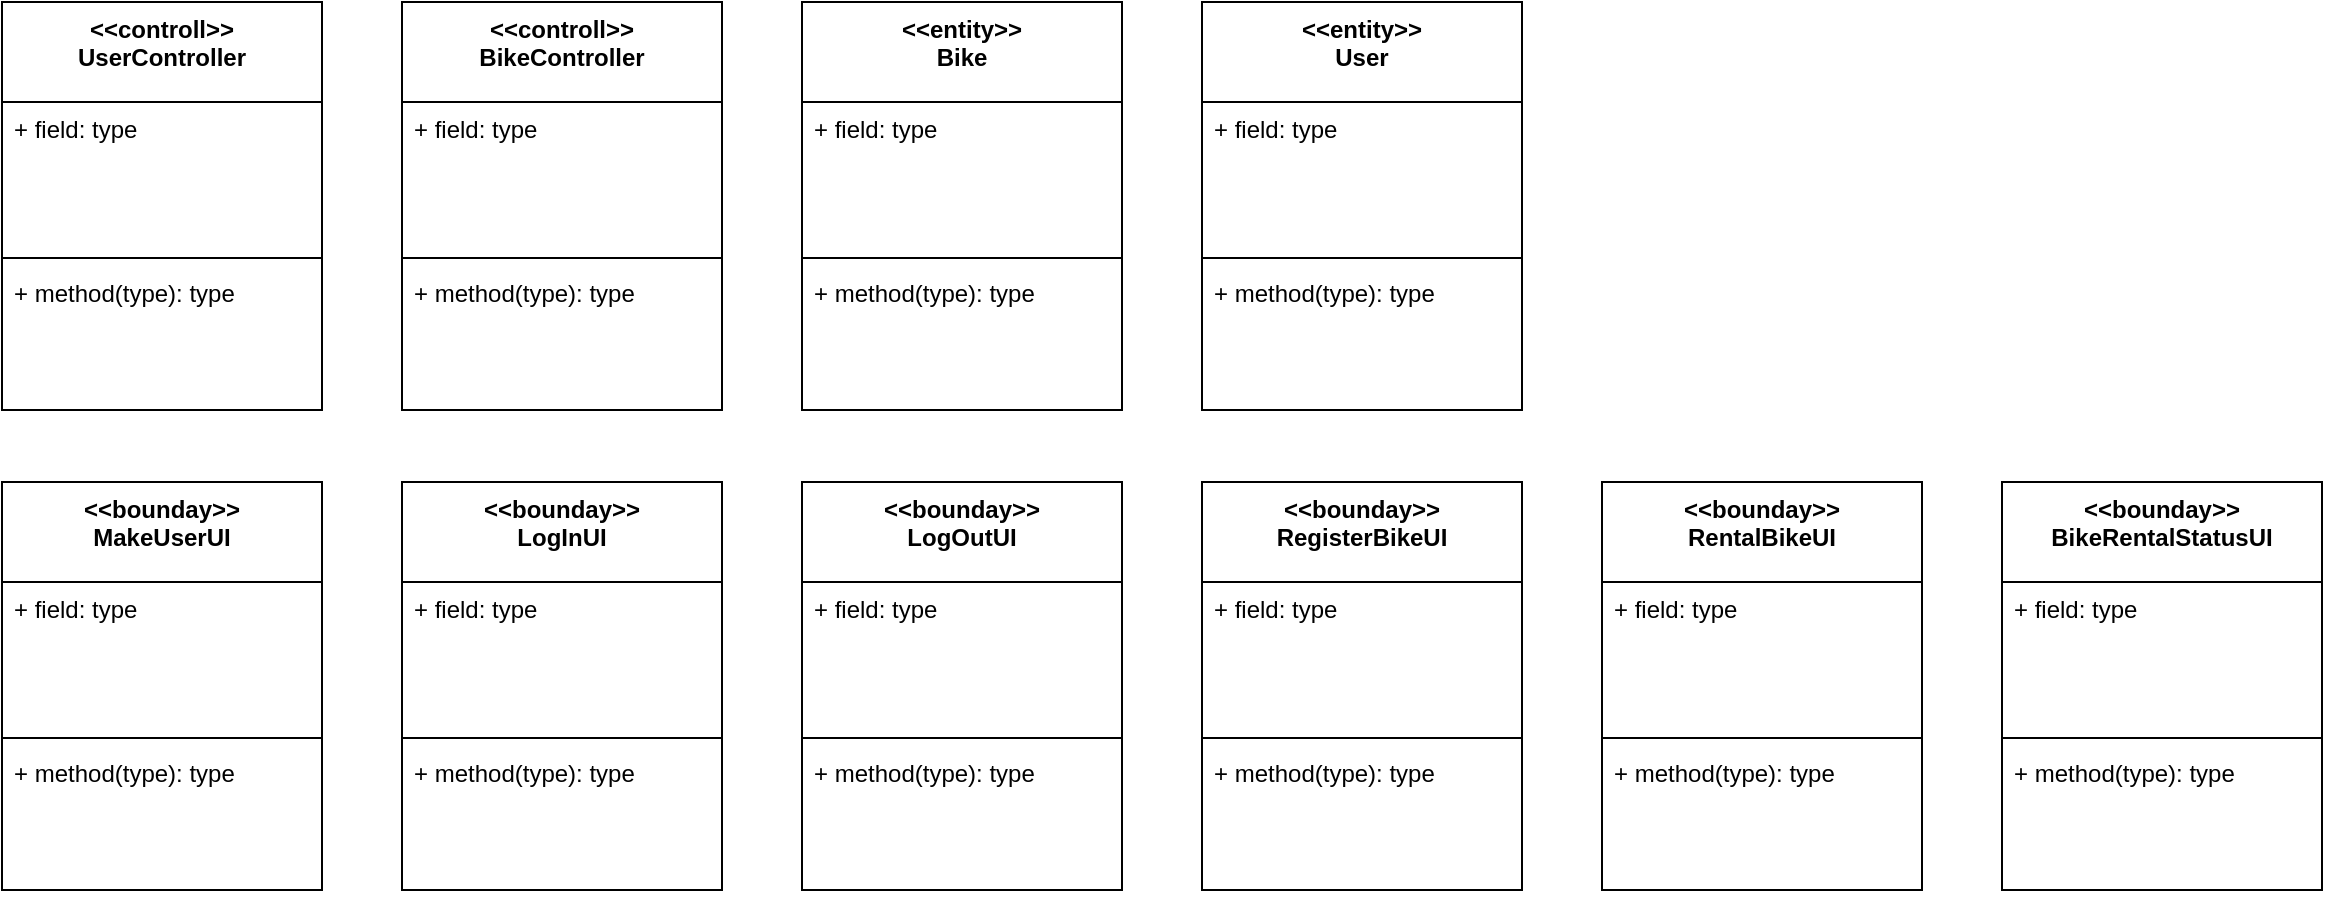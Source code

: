 <mxfile version="27.0.6">
  <diagram name="페이지-1" id="3pHCtD_cYr_nuvRxcvZz">
    <mxGraphModel dx="1306" dy="773" grid="1" gridSize="10" guides="1" tooltips="1" connect="1" arrows="1" fold="1" page="1" pageScale="1" pageWidth="1169" pageHeight="827" math="0" shadow="0">
      <root>
        <mxCell id="0" />
        <mxCell id="1" parent="0" />
        <mxCell id="Qvv73ghP7qG-29LPeC-G-1" value="&amp;lt;&amp;lt;controll&amp;gt;&amp;gt;&lt;div&gt;&lt;div&gt;&lt;div&gt;UserController&lt;/div&gt;&lt;/div&gt;&lt;/div&gt;" style="swimlane;fontStyle=1;align=center;verticalAlign=top;childLayout=stackLayout;horizontal=1;startSize=50;horizontalStack=0;resizeParent=1;resizeParentMax=0;resizeLast=0;collapsible=1;marginBottom=0;whiteSpace=wrap;html=1;" parent="1" vertex="1">
          <mxGeometry x="40" y="40" width="160" height="204" as="geometry">
            <mxRectangle x="50" y="40" width="110" height="60" as="alternateBounds" />
          </mxGeometry>
        </mxCell>
        <mxCell id="Qvv73ghP7qG-29LPeC-G-2" value="+ field: type" style="text;strokeColor=none;fillColor=none;align=left;verticalAlign=top;spacingLeft=4;spacingRight=4;overflow=hidden;rotatable=0;points=[[0,0.5],[1,0.5]];portConstraint=eastwest;whiteSpace=wrap;html=1;" parent="Qvv73ghP7qG-29LPeC-G-1" vertex="1">
          <mxGeometry y="50" width="160" height="74" as="geometry" />
        </mxCell>
        <mxCell id="Qvv73ghP7qG-29LPeC-G-3" value="" style="line;strokeWidth=1;fillColor=none;align=left;verticalAlign=middle;spacingTop=-1;spacingLeft=3;spacingRight=3;rotatable=0;labelPosition=right;points=[];portConstraint=eastwest;strokeColor=inherit;" parent="Qvv73ghP7qG-29LPeC-G-1" vertex="1">
          <mxGeometry y="124" width="160" height="8" as="geometry" />
        </mxCell>
        <mxCell id="Qvv73ghP7qG-29LPeC-G-4" value="+ method(type): type" style="text;strokeColor=none;fillColor=none;align=left;verticalAlign=top;spacingLeft=4;spacingRight=4;overflow=hidden;rotatable=0;points=[[0,0.5],[1,0.5]];portConstraint=eastwest;whiteSpace=wrap;html=1;" parent="Qvv73ghP7qG-29LPeC-G-1" vertex="1">
          <mxGeometry y="132" width="160" height="72" as="geometry" />
        </mxCell>
        <mxCell id="Qvv73ghP7qG-29LPeC-G-13" value="&amp;lt;&amp;lt;controll&amp;gt;&amp;gt;&lt;div&gt;&lt;div&gt;&lt;div&gt;BikeController&lt;/div&gt;&lt;/div&gt;&lt;/div&gt;" style="swimlane;fontStyle=1;align=center;verticalAlign=top;childLayout=stackLayout;horizontal=1;startSize=50;horizontalStack=0;resizeParent=1;resizeParentMax=0;resizeLast=0;collapsible=1;marginBottom=0;whiteSpace=wrap;html=1;" parent="1" vertex="1">
          <mxGeometry x="240" y="40" width="160" height="204" as="geometry">
            <mxRectangle x="50" y="40" width="110" height="60" as="alternateBounds" />
          </mxGeometry>
        </mxCell>
        <mxCell id="Qvv73ghP7qG-29LPeC-G-14" value="+ field: type" style="text;strokeColor=none;fillColor=none;align=left;verticalAlign=top;spacingLeft=4;spacingRight=4;overflow=hidden;rotatable=0;points=[[0,0.5],[1,0.5]];portConstraint=eastwest;whiteSpace=wrap;html=1;" parent="Qvv73ghP7qG-29LPeC-G-13" vertex="1">
          <mxGeometry y="50" width="160" height="74" as="geometry" />
        </mxCell>
        <mxCell id="Qvv73ghP7qG-29LPeC-G-15" value="" style="line;strokeWidth=1;fillColor=none;align=left;verticalAlign=middle;spacingTop=-1;spacingLeft=3;spacingRight=3;rotatable=0;labelPosition=right;points=[];portConstraint=eastwest;strokeColor=inherit;" parent="Qvv73ghP7qG-29LPeC-G-13" vertex="1">
          <mxGeometry y="124" width="160" height="8" as="geometry" />
        </mxCell>
        <mxCell id="Qvv73ghP7qG-29LPeC-G-16" value="+ method(type): type" style="text;strokeColor=none;fillColor=none;align=left;verticalAlign=top;spacingLeft=4;spacingRight=4;overflow=hidden;rotatable=0;points=[[0,0.5],[1,0.5]];portConstraint=eastwest;whiteSpace=wrap;html=1;" parent="Qvv73ghP7qG-29LPeC-G-13" vertex="1">
          <mxGeometry y="132" width="160" height="72" as="geometry" />
        </mxCell>
        <mxCell id="Qvv73ghP7qG-29LPeC-G-18" value="&amp;lt;&amp;lt;bounday&amp;gt;&amp;gt;&lt;div&gt;&lt;div&gt;&lt;div&gt;MakeUserUI&lt;/div&gt;&lt;/div&gt;&lt;/div&gt;" style="swimlane;fontStyle=1;align=center;verticalAlign=top;childLayout=stackLayout;horizontal=1;startSize=50;horizontalStack=0;resizeParent=1;resizeParentMax=0;resizeLast=0;collapsible=1;marginBottom=0;whiteSpace=wrap;html=1;" parent="1" vertex="1">
          <mxGeometry x="40" y="280" width="160" height="204" as="geometry">
            <mxRectangle x="50" y="40" width="110" height="60" as="alternateBounds" />
          </mxGeometry>
        </mxCell>
        <mxCell id="Qvv73ghP7qG-29LPeC-G-19" value="+ field: type" style="text;strokeColor=none;fillColor=none;align=left;verticalAlign=top;spacingLeft=4;spacingRight=4;overflow=hidden;rotatable=0;points=[[0,0.5],[1,0.5]];portConstraint=eastwest;whiteSpace=wrap;html=1;" parent="Qvv73ghP7qG-29LPeC-G-18" vertex="1">
          <mxGeometry y="50" width="160" height="74" as="geometry" />
        </mxCell>
        <mxCell id="Qvv73ghP7qG-29LPeC-G-20" value="" style="line;strokeWidth=1;fillColor=none;align=left;verticalAlign=middle;spacingTop=-1;spacingLeft=3;spacingRight=3;rotatable=0;labelPosition=right;points=[];portConstraint=eastwest;strokeColor=inherit;" parent="Qvv73ghP7qG-29LPeC-G-18" vertex="1">
          <mxGeometry y="124" width="160" height="8" as="geometry" />
        </mxCell>
        <mxCell id="Qvv73ghP7qG-29LPeC-G-21" value="+ method(type): type" style="text;strokeColor=none;fillColor=none;align=left;verticalAlign=top;spacingLeft=4;spacingRight=4;overflow=hidden;rotatable=0;points=[[0,0.5],[1,0.5]];portConstraint=eastwest;whiteSpace=wrap;html=1;" parent="Qvv73ghP7qG-29LPeC-G-18" vertex="1">
          <mxGeometry y="132" width="160" height="72" as="geometry" />
        </mxCell>
        <mxCell id="Qvv73ghP7qG-29LPeC-G-22" value="&amp;lt;&amp;lt;bounday&amp;gt;&amp;gt;&lt;div&gt;&lt;div&gt;&lt;div&gt;LogInUI&lt;/div&gt;&lt;/div&gt;&lt;/div&gt;" style="swimlane;fontStyle=1;align=center;verticalAlign=top;childLayout=stackLayout;horizontal=1;startSize=50;horizontalStack=0;resizeParent=1;resizeParentMax=0;resizeLast=0;collapsible=1;marginBottom=0;whiteSpace=wrap;html=1;" parent="1" vertex="1">
          <mxGeometry x="240" y="280" width="160" height="204" as="geometry">
            <mxRectangle x="50" y="40" width="110" height="60" as="alternateBounds" />
          </mxGeometry>
        </mxCell>
        <mxCell id="Qvv73ghP7qG-29LPeC-G-23" value="+ field: type" style="text;strokeColor=none;fillColor=none;align=left;verticalAlign=top;spacingLeft=4;spacingRight=4;overflow=hidden;rotatable=0;points=[[0,0.5],[1,0.5]];portConstraint=eastwest;whiteSpace=wrap;html=1;" parent="Qvv73ghP7qG-29LPeC-G-22" vertex="1">
          <mxGeometry y="50" width="160" height="74" as="geometry" />
        </mxCell>
        <mxCell id="Qvv73ghP7qG-29LPeC-G-24" value="" style="line;strokeWidth=1;fillColor=none;align=left;verticalAlign=middle;spacingTop=-1;spacingLeft=3;spacingRight=3;rotatable=0;labelPosition=right;points=[];portConstraint=eastwest;strokeColor=inherit;" parent="Qvv73ghP7qG-29LPeC-G-22" vertex="1">
          <mxGeometry y="124" width="160" height="8" as="geometry" />
        </mxCell>
        <mxCell id="Qvv73ghP7qG-29LPeC-G-25" value="+ method(type): type" style="text;strokeColor=none;fillColor=none;align=left;verticalAlign=top;spacingLeft=4;spacingRight=4;overflow=hidden;rotatable=0;points=[[0,0.5],[1,0.5]];portConstraint=eastwest;whiteSpace=wrap;html=1;" parent="Qvv73ghP7qG-29LPeC-G-22" vertex="1">
          <mxGeometry y="132" width="160" height="72" as="geometry" />
        </mxCell>
        <mxCell id="Qvv73ghP7qG-29LPeC-G-26" value="&amp;lt;&amp;lt;bounday&amp;gt;&amp;gt;&lt;div&gt;&lt;div&gt;&lt;div&gt;BikeRentalStatusUI&lt;/div&gt;&lt;/div&gt;&lt;/div&gt;" style="swimlane;fontStyle=1;align=center;verticalAlign=top;childLayout=stackLayout;horizontal=1;startSize=50;horizontalStack=0;resizeParent=1;resizeParentMax=0;resizeLast=0;collapsible=1;marginBottom=0;whiteSpace=wrap;html=1;" parent="1" vertex="1">
          <mxGeometry x="1040" y="280" width="160" height="204" as="geometry">
            <mxRectangle x="50" y="40" width="110" height="60" as="alternateBounds" />
          </mxGeometry>
        </mxCell>
        <mxCell id="Qvv73ghP7qG-29LPeC-G-27" value="+ field: type" style="text;strokeColor=none;fillColor=none;align=left;verticalAlign=top;spacingLeft=4;spacingRight=4;overflow=hidden;rotatable=0;points=[[0,0.5],[1,0.5]];portConstraint=eastwest;whiteSpace=wrap;html=1;" parent="Qvv73ghP7qG-29LPeC-G-26" vertex="1">
          <mxGeometry y="50" width="160" height="74" as="geometry" />
        </mxCell>
        <mxCell id="Qvv73ghP7qG-29LPeC-G-28" value="" style="line;strokeWidth=1;fillColor=none;align=left;verticalAlign=middle;spacingTop=-1;spacingLeft=3;spacingRight=3;rotatable=0;labelPosition=right;points=[];portConstraint=eastwest;strokeColor=inherit;" parent="Qvv73ghP7qG-29LPeC-G-26" vertex="1">
          <mxGeometry y="124" width="160" height="8" as="geometry" />
        </mxCell>
        <mxCell id="Qvv73ghP7qG-29LPeC-G-29" value="+ method(type): type" style="text;strokeColor=none;fillColor=none;align=left;verticalAlign=top;spacingLeft=4;spacingRight=4;overflow=hidden;rotatable=0;points=[[0,0.5],[1,0.5]];portConstraint=eastwest;whiteSpace=wrap;html=1;" parent="Qvv73ghP7qG-29LPeC-G-26" vertex="1">
          <mxGeometry y="132" width="160" height="72" as="geometry" />
        </mxCell>
        <mxCell id="Qvv73ghP7qG-29LPeC-G-30" value="&amp;lt;&amp;lt;bounday&amp;gt;&amp;gt;&lt;div&gt;LogOutUI&lt;/div&gt;" style="swimlane;fontStyle=1;align=center;verticalAlign=top;childLayout=stackLayout;horizontal=1;startSize=50;horizontalStack=0;resizeParent=1;resizeParentMax=0;resizeLast=0;collapsible=1;marginBottom=0;whiteSpace=wrap;html=1;" parent="1" vertex="1">
          <mxGeometry x="440" y="280" width="160" height="204" as="geometry">
            <mxRectangle x="50" y="40" width="110" height="60" as="alternateBounds" />
          </mxGeometry>
        </mxCell>
        <mxCell id="Qvv73ghP7qG-29LPeC-G-31" value="+ field: type" style="text;strokeColor=none;fillColor=none;align=left;verticalAlign=top;spacingLeft=4;spacingRight=4;overflow=hidden;rotatable=0;points=[[0,0.5],[1,0.5]];portConstraint=eastwest;whiteSpace=wrap;html=1;" parent="Qvv73ghP7qG-29LPeC-G-30" vertex="1">
          <mxGeometry y="50" width="160" height="74" as="geometry" />
        </mxCell>
        <mxCell id="Qvv73ghP7qG-29LPeC-G-32" value="" style="line;strokeWidth=1;fillColor=none;align=left;verticalAlign=middle;spacingTop=-1;spacingLeft=3;spacingRight=3;rotatable=0;labelPosition=right;points=[];portConstraint=eastwest;strokeColor=inherit;" parent="Qvv73ghP7qG-29LPeC-G-30" vertex="1">
          <mxGeometry y="124" width="160" height="8" as="geometry" />
        </mxCell>
        <mxCell id="Qvv73ghP7qG-29LPeC-G-33" value="+ method(type): type" style="text;strokeColor=none;fillColor=none;align=left;verticalAlign=top;spacingLeft=4;spacingRight=4;overflow=hidden;rotatable=0;points=[[0,0.5],[1,0.5]];portConstraint=eastwest;whiteSpace=wrap;html=1;" parent="Qvv73ghP7qG-29LPeC-G-30" vertex="1">
          <mxGeometry y="132" width="160" height="72" as="geometry" />
        </mxCell>
        <mxCell id="Qvv73ghP7qG-29LPeC-G-34" value="&amp;lt;&amp;lt;bounday&amp;gt;&amp;gt;&lt;div&gt;&lt;div&gt;&lt;div&gt;RegisterBikeUI&lt;/div&gt;&lt;/div&gt;&lt;/div&gt;" style="swimlane;fontStyle=1;align=center;verticalAlign=top;childLayout=stackLayout;horizontal=1;startSize=50;horizontalStack=0;resizeParent=1;resizeParentMax=0;resizeLast=0;collapsible=1;marginBottom=0;whiteSpace=wrap;html=1;" parent="1" vertex="1">
          <mxGeometry x="640" y="280" width="160" height="204" as="geometry">
            <mxRectangle x="50" y="40" width="110" height="60" as="alternateBounds" />
          </mxGeometry>
        </mxCell>
        <mxCell id="Qvv73ghP7qG-29LPeC-G-35" value="+ field: type" style="text;strokeColor=none;fillColor=none;align=left;verticalAlign=top;spacingLeft=4;spacingRight=4;overflow=hidden;rotatable=0;points=[[0,0.5],[1,0.5]];portConstraint=eastwest;whiteSpace=wrap;html=1;" parent="Qvv73ghP7qG-29LPeC-G-34" vertex="1">
          <mxGeometry y="50" width="160" height="74" as="geometry" />
        </mxCell>
        <mxCell id="Qvv73ghP7qG-29LPeC-G-36" value="" style="line;strokeWidth=1;fillColor=none;align=left;verticalAlign=middle;spacingTop=-1;spacingLeft=3;spacingRight=3;rotatable=0;labelPosition=right;points=[];portConstraint=eastwest;strokeColor=inherit;" parent="Qvv73ghP7qG-29LPeC-G-34" vertex="1">
          <mxGeometry y="124" width="160" height="8" as="geometry" />
        </mxCell>
        <mxCell id="Qvv73ghP7qG-29LPeC-G-37" value="+ method(type): type" style="text;strokeColor=none;fillColor=none;align=left;verticalAlign=top;spacingLeft=4;spacingRight=4;overflow=hidden;rotatable=0;points=[[0,0.5],[1,0.5]];portConstraint=eastwest;whiteSpace=wrap;html=1;" parent="Qvv73ghP7qG-29LPeC-G-34" vertex="1">
          <mxGeometry y="132" width="160" height="72" as="geometry" />
        </mxCell>
        <mxCell id="Qvv73ghP7qG-29LPeC-G-38" value="&amp;lt;&amp;lt;bounday&amp;gt;&amp;gt;&lt;div&gt;&lt;div&gt;&lt;div&gt;RentalBikeUI&lt;/div&gt;&lt;/div&gt;&lt;/div&gt;" style="swimlane;fontStyle=1;align=center;verticalAlign=top;childLayout=stackLayout;horizontal=1;startSize=50;horizontalStack=0;resizeParent=1;resizeParentMax=0;resizeLast=0;collapsible=1;marginBottom=0;whiteSpace=wrap;html=1;" parent="1" vertex="1">
          <mxGeometry x="840" y="280" width="160" height="204" as="geometry">
            <mxRectangle x="50" y="40" width="110" height="60" as="alternateBounds" />
          </mxGeometry>
        </mxCell>
        <mxCell id="Qvv73ghP7qG-29LPeC-G-39" value="+ field: type" style="text;strokeColor=none;fillColor=none;align=left;verticalAlign=top;spacingLeft=4;spacingRight=4;overflow=hidden;rotatable=0;points=[[0,0.5],[1,0.5]];portConstraint=eastwest;whiteSpace=wrap;html=1;" parent="Qvv73ghP7qG-29LPeC-G-38" vertex="1">
          <mxGeometry y="50" width="160" height="74" as="geometry" />
        </mxCell>
        <mxCell id="Qvv73ghP7qG-29LPeC-G-40" value="" style="line;strokeWidth=1;fillColor=none;align=left;verticalAlign=middle;spacingTop=-1;spacingLeft=3;spacingRight=3;rotatable=0;labelPosition=right;points=[];portConstraint=eastwest;strokeColor=inherit;" parent="Qvv73ghP7qG-29LPeC-G-38" vertex="1">
          <mxGeometry y="124" width="160" height="8" as="geometry" />
        </mxCell>
        <mxCell id="Qvv73ghP7qG-29LPeC-G-41" value="+ method(type): type" style="text;strokeColor=none;fillColor=none;align=left;verticalAlign=top;spacingLeft=4;spacingRight=4;overflow=hidden;rotatable=0;points=[[0,0.5],[1,0.5]];portConstraint=eastwest;whiteSpace=wrap;html=1;" parent="Qvv73ghP7qG-29LPeC-G-38" vertex="1">
          <mxGeometry y="132" width="160" height="72" as="geometry" />
        </mxCell>
        <mxCell id="Qvv73ghP7qG-29LPeC-G-42" value="&amp;lt;&amp;lt;entity&amp;gt;&amp;gt;&lt;div&gt;&lt;div&gt;&lt;div&gt;User&lt;/div&gt;&lt;/div&gt;&lt;/div&gt;" style="swimlane;fontStyle=1;align=center;verticalAlign=top;childLayout=stackLayout;horizontal=1;startSize=50;horizontalStack=0;resizeParent=1;resizeParentMax=0;resizeLast=0;collapsible=1;marginBottom=0;whiteSpace=wrap;html=1;" parent="1" vertex="1">
          <mxGeometry x="640" y="40" width="160" height="204" as="geometry">
            <mxRectangle x="50" y="40" width="110" height="60" as="alternateBounds" />
          </mxGeometry>
        </mxCell>
        <mxCell id="Qvv73ghP7qG-29LPeC-G-43" value="+ field: type" style="text;strokeColor=none;fillColor=none;align=left;verticalAlign=top;spacingLeft=4;spacingRight=4;overflow=hidden;rotatable=0;points=[[0,0.5],[1,0.5]];portConstraint=eastwest;whiteSpace=wrap;html=1;" parent="Qvv73ghP7qG-29LPeC-G-42" vertex="1">
          <mxGeometry y="50" width="160" height="74" as="geometry" />
        </mxCell>
        <mxCell id="Qvv73ghP7qG-29LPeC-G-44" value="" style="line;strokeWidth=1;fillColor=none;align=left;verticalAlign=middle;spacingTop=-1;spacingLeft=3;spacingRight=3;rotatable=0;labelPosition=right;points=[];portConstraint=eastwest;strokeColor=inherit;" parent="Qvv73ghP7qG-29LPeC-G-42" vertex="1">
          <mxGeometry y="124" width="160" height="8" as="geometry" />
        </mxCell>
        <mxCell id="Qvv73ghP7qG-29LPeC-G-45" value="+ method(type): type" style="text;strokeColor=none;fillColor=none;align=left;verticalAlign=top;spacingLeft=4;spacingRight=4;overflow=hidden;rotatable=0;points=[[0,0.5],[1,0.5]];portConstraint=eastwest;whiteSpace=wrap;html=1;" parent="Qvv73ghP7qG-29LPeC-G-42" vertex="1">
          <mxGeometry y="132" width="160" height="72" as="geometry" />
        </mxCell>
        <mxCell id="Qvv73ghP7qG-29LPeC-G-46" value="&amp;lt;&amp;lt;entity&amp;gt;&amp;gt;&lt;div&gt;&lt;div&gt;&lt;div&gt;Bike&lt;/div&gt;&lt;/div&gt;&lt;/div&gt;" style="swimlane;fontStyle=1;align=center;verticalAlign=top;childLayout=stackLayout;horizontal=1;startSize=50;horizontalStack=0;resizeParent=1;resizeParentMax=0;resizeLast=0;collapsible=1;marginBottom=0;whiteSpace=wrap;html=1;" parent="1" vertex="1">
          <mxGeometry x="440" y="40" width="160" height="204" as="geometry">
            <mxRectangle x="50" y="40" width="110" height="60" as="alternateBounds" />
          </mxGeometry>
        </mxCell>
        <mxCell id="Qvv73ghP7qG-29LPeC-G-47" value="+ field: type" style="text;strokeColor=none;fillColor=none;align=left;verticalAlign=top;spacingLeft=4;spacingRight=4;overflow=hidden;rotatable=0;points=[[0,0.5],[1,0.5]];portConstraint=eastwest;whiteSpace=wrap;html=1;" parent="Qvv73ghP7qG-29LPeC-G-46" vertex="1">
          <mxGeometry y="50" width="160" height="74" as="geometry" />
        </mxCell>
        <mxCell id="Qvv73ghP7qG-29LPeC-G-48" value="" style="line;strokeWidth=1;fillColor=none;align=left;verticalAlign=middle;spacingTop=-1;spacingLeft=3;spacingRight=3;rotatable=0;labelPosition=right;points=[];portConstraint=eastwest;strokeColor=inherit;" parent="Qvv73ghP7qG-29LPeC-G-46" vertex="1">
          <mxGeometry y="124" width="160" height="8" as="geometry" />
        </mxCell>
        <mxCell id="Qvv73ghP7qG-29LPeC-G-49" value="+ method(type): type" style="text;strokeColor=none;fillColor=none;align=left;verticalAlign=top;spacingLeft=4;spacingRight=4;overflow=hidden;rotatable=0;points=[[0,0.5],[1,0.5]];portConstraint=eastwest;whiteSpace=wrap;html=1;" parent="Qvv73ghP7qG-29LPeC-G-46" vertex="1">
          <mxGeometry y="132" width="160" height="72" as="geometry" />
        </mxCell>
      </root>
    </mxGraphModel>
  </diagram>
</mxfile>
